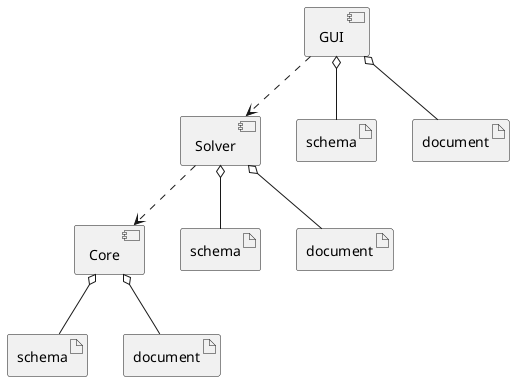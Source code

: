 @startuml artefacts2entities

component core as "Core"
artifact coreSchema as "schema"
artifact coreDocument as "document"

core o-- coreSchema
core o-- coreDocument

component solver as "Solver"
artifact solverSchema as "schema"
artifact solverDocument as "document"

solver o-- solverSchema
solver o-- solverDocument

solver ..> core

component gui as "GUI"
artifact guiSchema as "schema"
artifact guiDocument as "document"

gui o-- guiSchema
gui o-- guiDocument

gui ..> solver

@enduml
